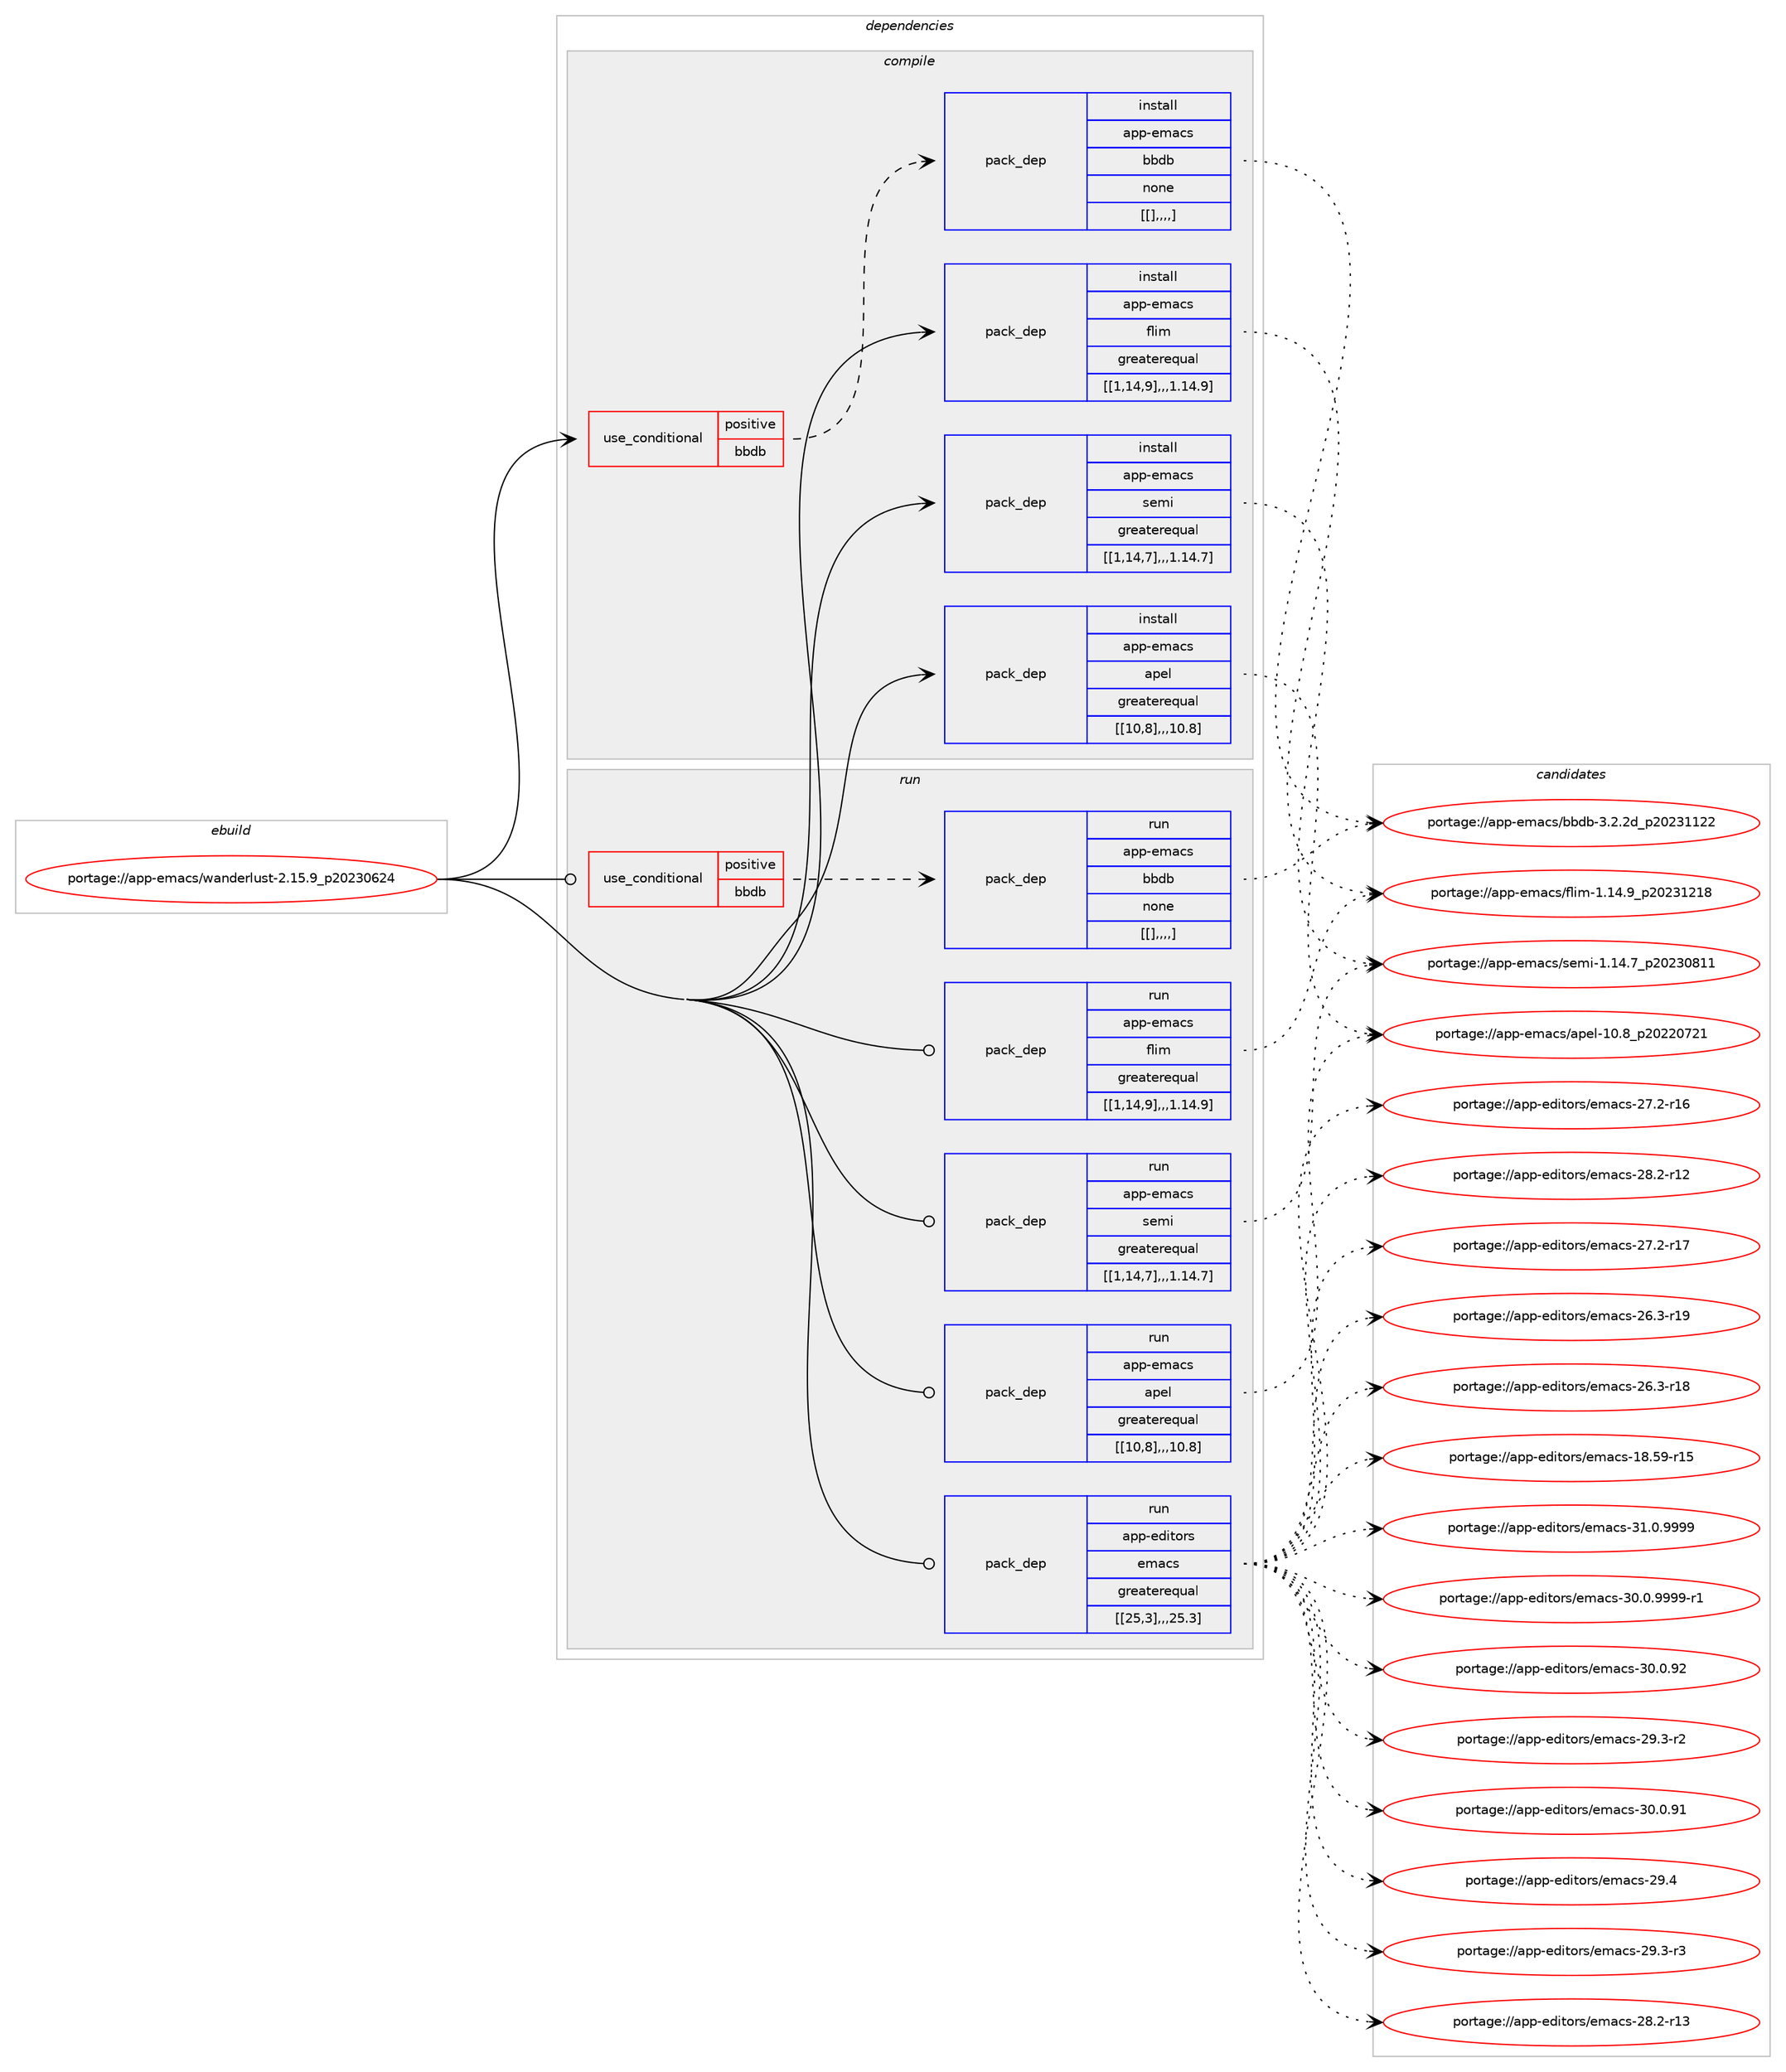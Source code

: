 digraph prolog {

# *************
# Graph options
# *************

newrank=true;
concentrate=true;
compound=true;
graph [rankdir=LR,fontname=Helvetica,fontsize=10,ranksep=1.5];#, ranksep=2.5, nodesep=0.2];
edge  [arrowhead=vee];
node  [fontname=Helvetica,fontsize=10];

# **********
# The ebuild
# **********

subgraph cluster_leftcol {
color=gray;
label=<<i>ebuild</i>>;
id [label="portage://app-emacs/wanderlust-2.15.9_p20230624", color=red, width=4, href="../app-emacs/wanderlust-2.15.9_p20230624.svg"];
}

# ****************
# The dependencies
# ****************

subgraph cluster_midcol {
color=gray;
label=<<i>dependencies</i>>;
subgraph cluster_compile {
fillcolor="#eeeeee";
style=filled;
label=<<i>compile</i>>;
subgraph cond6593 {
dependency24171 [label=<<TABLE BORDER="0" CELLBORDER="1" CELLSPACING="0" CELLPADDING="4"><TR><TD ROWSPAN="3" CELLPADDING="10">use_conditional</TD></TR><TR><TD>positive</TD></TR><TR><TD>bbdb</TD></TR></TABLE>>, shape=none, color=red];
subgraph pack17421 {
dependency24172 [label=<<TABLE BORDER="0" CELLBORDER="1" CELLSPACING="0" CELLPADDING="4" WIDTH="220"><TR><TD ROWSPAN="6" CELLPADDING="30">pack_dep</TD></TR><TR><TD WIDTH="110">install</TD></TR><TR><TD>app-emacs</TD></TR><TR><TD>bbdb</TD></TR><TR><TD>none</TD></TR><TR><TD>[[],,,,]</TD></TR></TABLE>>, shape=none, color=blue];
}
dependency24171:e -> dependency24172:w [weight=20,style="dashed",arrowhead="vee"];
}
id:e -> dependency24171:w [weight=20,style="solid",arrowhead="vee"];
subgraph pack17422 {
dependency24173 [label=<<TABLE BORDER="0" CELLBORDER="1" CELLSPACING="0" CELLPADDING="4" WIDTH="220"><TR><TD ROWSPAN="6" CELLPADDING="30">pack_dep</TD></TR><TR><TD WIDTH="110">install</TD></TR><TR><TD>app-emacs</TD></TR><TR><TD>apel</TD></TR><TR><TD>greaterequal</TD></TR><TR><TD>[[10,8],,,10.8]</TD></TR></TABLE>>, shape=none, color=blue];
}
id:e -> dependency24173:w [weight=20,style="solid",arrowhead="vee"];
subgraph pack17424 {
dependency24175 [label=<<TABLE BORDER="0" CELLBORDER="1" CELLSPACING="0" CELLPADDING="4" WIDTH="220"><TR><TD ROWSPAN="6" CELLPADDING="30">pack_dep</TD></TR><TR><TD WIDTH="110">install</TD></TR><TR><TD>app-emacs</TD></TR><TR><TD>flim</TD></TR><TR><TD>greaterequal</TD></TR><TR><TD>[[1,14,9],,,1.14.9]</TD></TR></TABLE>>, shape=none, color=blue];
}
id:e -> dependency24175:w [weight=20,style="solid",arrowhead="vee"];
subgraph pack17425 {
dependency24176 [label=<<TABLE BORDER="0" CELLBORDER="1" CELLSPACING="0" CELLPADDING="4" WIDTH="220"><TR><TD ROWSPAN="6" CELLPADDING="30">pack_dep</TD></TR><TR><TD WIDTH="110">install</TD></TR><TR><TD>app-emacs</TD></TR><TR><TD>semi</TD></TR><TR><TD>greaterequal</TD></TR><TR><TD>[[1,14,7],,,1.14.7]</TD></TR></TABLE>>, shape=none, color=blue];
}
id:e -> dependency24176:w [weight=20,style="solid",arrowhead="vee"];
}
subgraph cluster_compileandrun {
fillcolor="#eeeeee";
style=filled;
label=<<i>compile and run</i>>;
}
subgraph cluster_run {
fillcolor="#eeeeee";
style=filled;
label=<<i>run</i>>;
subgraph cond6594 {
dependency24178 [label=<<TABLE BORDER="0" CELLBORDER="1" CELLSPACING="0" CELLPADDING="4"><TR><TD ROWSPAN="3" CELLPADDING="10">use_conditional</TD></TR><TR><TD>positive</TD></TR><TR><TD>bbdb</TD></TR></TABLE>>, shape=none, color=red];
subgraph pack17427 {
dependency24179 [label=<<TABLE BORDER="0" CELLBORDER="1" CELLSPACING="0" CELLPADDING="4" WIDTH="220"><TR><TD ROWSPAN="6" CELLPADDING="30">pack_dep</TD></TR><TR><TD WIDTH="110">run</TD></TR><TR><TD>app-emacs</TD></TR><TR><TD>bbdb</TD></TR><TR><TD>none</TD></TR><TR><TD>[[],,,,]</TD></TR></TABLE>>, shape=none, color=blue];
}
dependency24178:e -> dependency24179:w [weight=20,style="dashed",arrowhead="vee"];
}
id:e -> dependency24178:w [weight=20,style="solid",arrowhead="odot"];
subgraph pack17428 {
dependency24181 [label=<<TABLE BORDER="0" CELLBORDER="1" CELLSPACING="0" CELLPADDING="4" WIDTH="220"><TR><TD ROWSPAN="6" CELLPADDING="30">pack_dep</TD></TR><TR><TD WIDTH="110">run</TD></TR><TR><TD>app-editors</TD></TR><TR><TD>emacs</TD></TR><TR><TD>greaterequal</TD></TR><TR><TD>[[25,3],,,25.3]</TD></TR></TABLE>>, shape=none, color=blue];
}
id:e -> dependency24181:w [weight=20,style="solid",arrowhead="odot"];
subgraph pack17432 {
dependency24183 [label=<<TABLE BORDER="0" CELLBORDER="1" CELLSPACING="0" CELLPADDING="4" WIDTH="220"><TR><TD ROWSPAN="6" CELLPADDING="30">pack_dep</TD></TR><TR><TD WIDTH="110">run</TD></TR><TR><TD>app-emacs</TD></TR><TR><TD>apel</TD></TR><TR><TD>greaterequal</TD></TR><TR><TD>[[10,8],,,10.8]</TD></TR></TABLE>>, shape=none, color=blue];
}
id:e -> dependency24183:w [weight=20,style="solid",arrowhead="odot"];
subgraph pack17433 {
dependency24186 [label=<<TABLE BORDER="0" CELLBORDER="1" CELLSPACING="0" CELLPADDING="4" WIDTH="220"><TR><TD ROWSPAN="6" CELLPADDING="30">pack_dep</TD></TR><TR><TD WIDTH="110">run</TD></TR><TR><TD>app-emacs</TD></TR><TR><TD>flim</TD></TR><TR><TD>greaterequal</TD></TR><TR><TD>[[1,14,9],,,1.14.9]</TD></TR></TABLE>>, shape=none, color=blue];
}
id:e -> dependency24186:w [weight=20,style="solid",arrowhead="odot"];
subgraph pack17435 {
dependency24187 [label=<<TABLE BORDER="0" CELLBORDER="1" CELLSPACING="0" CELLPADDING="4" WIDTH="220"><TR><TD ROWSPAN="6" CELLPADDING="30">pack_dep</TD></TR><TR><TD WIDTH="110">run</TD></TR><TR><TD>app-emacs</TD></TR><TR><TD>semi</TD></TR><TR><TD>greaterequal</TD></TR><TR><TD>[[1,14,7],,,1.14.7]</TD></TR></TABLE>>, shape=none, color=blue];
}
id:e -> dependency24187:w [weight=20,style="solid",arrowhead="odot"];
}
}

# **************
# The candidates
# **************

subgraph cluster_choices {
rank=same;
color=gray;
label=<<i>candidates</i>>;

subgraph choice17040 {
color=black;
nodesep=1;
choice9711211245101109979911547989810098455146504650100951125048505149495050 [label="portage://app-emacs/bbdb-3.2.2d_p20231122", color=red, width=4,href="../app-emacs/bbdb-3.2.2d_p20231122.svg"];
dependency24172:e -> choice9711211245101109979911547989810098455146504650100951125048505149495050:w [style=dotted,weight="100"];
}
subgraph choice17050 {
color=black;
nodesep=1;
choice9711211245101109979911547971121011084549484656951125048505048555049 [label="portage://app-emacs/apel-10.8_p20220721", color=red, width=4,href="../app-emacs/apel-10.8_p20220721.svg"];
dependency24173:e -> choice9711211245101109979911547971121011084549484656951125048505048555049:w [style=dotted,weight="100"];
}
subgraph choice17062 {
color=black;
nodesep=1;
choice971121124510110997991154710210810510945494649524657951125048505149504956 [label="portage://app-emacs/flim-1.14.9_p20231218", color=red, width=4,href="../app-emacs/flim-1.14.9_p20231218.svg"];
dependency24175:e -> choice971121124510110997991154710210810510945494649524657951125048505149504956:w [style=dotted,weight="100"];
}
subgraph choice17070 {
color=black;
nodesep=1;
choice971121124510110997991154711510110910545494649524655951125048505148564949 [label="portage://app-emacs/semi-1.14.7_p20230811", color=red, width=4,href="../app-emacs/semi-1.14.7_p20230811.svg"];
dependency24176:e -> choice971121124510110997991154711510110910545494649524655951125048505148564949:w [style=dotted,weight="100"];
}
subgraph choice17073 {
color=black;
nodesep=1;
choice9711211245101109979911547989810098455146504650100951125048505149495050 [label="portage://app-emacs/bbdb-3.2.2d_p20231122", color=red, width=4,href="../app-emacs/bbdb-3.2.2d_p20231122.svg"];
dependency24179:e -> choice9711211245101109979911547989810098455146504650100951125048505149495050:w [style=dotted,weight="100"];
}
subgraph choice17080 {
color=black;
nodesep=1;
choice971121124510110010511611111411547101109979911545514946484657575757 [label="portage://app-editors/emacs-31.0.9999", color=red, width=4,href="../app-editors/emacs-31.0.9999.svg"];
choice9711211245101100105116111114115471011099799115455148464846575757574511449 [label="portage://app-editors/emacs-30.0.9999-r1", color=red, width=4,href="../app-editors/emacs-30.0.9999-r1.svg"];
choice97112112451011001051161111141154710110997991154551484648465750 [label="portage://app-editors/emacs-30.0.92", color=red, width=4,href="../app-editors/emacs-30.0.92.svg"];
choice97112112451011001051161111141154710110997991154551484648465749 [label="portage://app-editors/emacs-30.0.91", color=red, width=4,href="../app-editors/emacs-30.0.91.svg"];
choice97112112451011001051161111141154710110997991154550574652 [label="portage://app-editors/emacs-29.4", color=red, width=4,href="../app-editors/emacs-29.4.svg"];
choice971121124510110010511611111411547101109979911545505746514511451 [label="portage://app-editors/emacs-29.3-r3", color=red, width=4,href="../app-editors/emacs-29.3-r3.svg"];
choice971121124510110010511611111411547101109979911545505746514511450 [label="portage://app-editors/emacs-29.3-r2", color=red, width=4,href="../app-editors/emacs-29.3-r2.svg"];
choice97112112451011001051161111141154710110997991154550564650451144951 [label="portage://app-editors/emacs-28.2-r13", color=red, width=4,href="../app-editors/emacs-28.2-r13.svg"];
choice97112112451011001051161111141154710110997991154550564650451144950 [label="portage://app-editors/emacs-28.2-r12", color=red, width=4,href="../app-editors/emacs-28.2-r12.svg"];
choice97112112451011001051161111141154710110997991154550554650451144955 [label="portage://app-editors/emacs-27.2-r17", color=red, width=4,href="../app-editors/emacs-27.2-r17.svg"];
choice97112112451011001051161111141154710110997991154550554650451144954 [label="portage://app-editors/emacs-27.2-r16", color=red, width=4,href="../app-editors/emacs-27.2-r16.svg"];
choice97112112451011001051161111141154710110997991154550544651451144957 [label="portage://app-editors/emacs-26.3-r19", color=red, width=4,href="../app-editors/emacs-26.3-r19.svg"];
choice97112112451011001051161111141154710110997991154550544651451144956 [label="portage://app-editors/emacs-26.3-r18", color=red, width=4,href="../app-editors/emacs-26.3-r18.svg"];
choice9711211245101100105116111114115471011099799115454956465357451144953 [label="portage://app-editors/emacs-18.59-r15", color=red, width=4,href="../app-editors/emacs-18.59-r15.svg"];
dependency24181:e -> choice971121124510110010511611111411547101109979911545514946484657575757:w [style=dotted,weight="100"];
dependency24181:e -> choice9711211245101100105116111114115471011099799115455148464846575757574511449:w [style=dotted,weight="100"];
dependency24181:e -> choice97112112451011001051161111141154710110997991154551484648465750:w [style=dotted,weight="100"];
dependency24181:e -> choice97112112451011001051161111141154710110997991154551484648465749:w [style=dotted,weight="100"];
dependency24181:e -> choice97112112451011001051161111141154710110997991154550574652:w [style=dotted,weight="100"];
dependency24181:e -> choice971121124510110010511611111411547101109979911545505746514511451:w [style=dotted,weight="100"];
dependency24181:e -> choice971121124510110010511611111411547101109979911545505746514511450:w [style=dotted,weight="100"];
dependency24181:e -> choice97112112451011001051161111141154710110997991154550564650451144951:w [style=dotted,weight="100"];
dependency24181:e -> choice97112112451011001051161111141154710110997991154550564650451144950:w [style=dotted,weight="100"];
dependency24181:e -> choice97112112451011001051161111141154710110997991154550554650451144955:w [style=dotted,weight="100"];
dependency24181:e -> choice97112112451011001051161111141154710110997991154550554650451144954:w [style=dotted,weight="100"];
dependency24181:e -> choice97112112451011001051161111141154710110997991154550544651451144957:w [style=dotted,weight="100"];
dependency24181:e -> choice97112112451011001051161111141154710110997991154550544651451144956:w [style=dotted,weight="100"];
dependency24181:e -> choice9711211245101100105116111114115471011099799115454956465357451144953:w [style=dotted,weight="100"];
}
subgraph choice17116 {
color=black;
nodesep=1;
choice9711211245101109979911547971121011084549484656951125048505048555049 [label="portage://app-emacs/apel-10.8_p20220721", color=red, width=4,href="../app-emacs/apel-10.8_p20220721.svg"];
dependency24183:e -> choice9711211245101109979911547971121011084549484656951125048505048555049:w [style=dotted,weight="100"];
}
subgraph choice17119 {
color=black;
nodesep=1;
choice971121124510110997991154710210810510945494649524657951125048505149504956 [label="portage://app-emacs/flim-1.14.9_p20231218", color=red, width=4,href="../app-emacs/flim-1.14.9_p20231218.svg"];
dependency24186:e -> choice971121124510110997991154710210810510945494649524657951125048505149504956:w [style=dotted,weight="100"];
}
subgraph choice17130 {
color=black;
nodesep=1;
choice971121124510110997991154711510110910545494649524655951125048505148564949 [label="portage://app-emacs/semi-1.14.7_p20230811", color=red, width=4,href="../app-emacs/semi-1.14.7_p20230811.svg"];
dependency24187:e -> choice971121124510110997991154711510110910545494649524655951125048505148564949:w [style=dotted,weight="100"];
}
}

}
